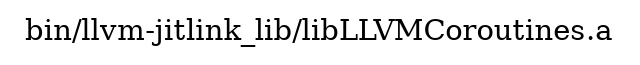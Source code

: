 digraph "bin/llvm-jitlink_lib/libLLVMCoroutines.a" {
	label="bin/llvm-jitlink_lib/libLLVMCoroutines.a";
	rankdir=LR;

}
